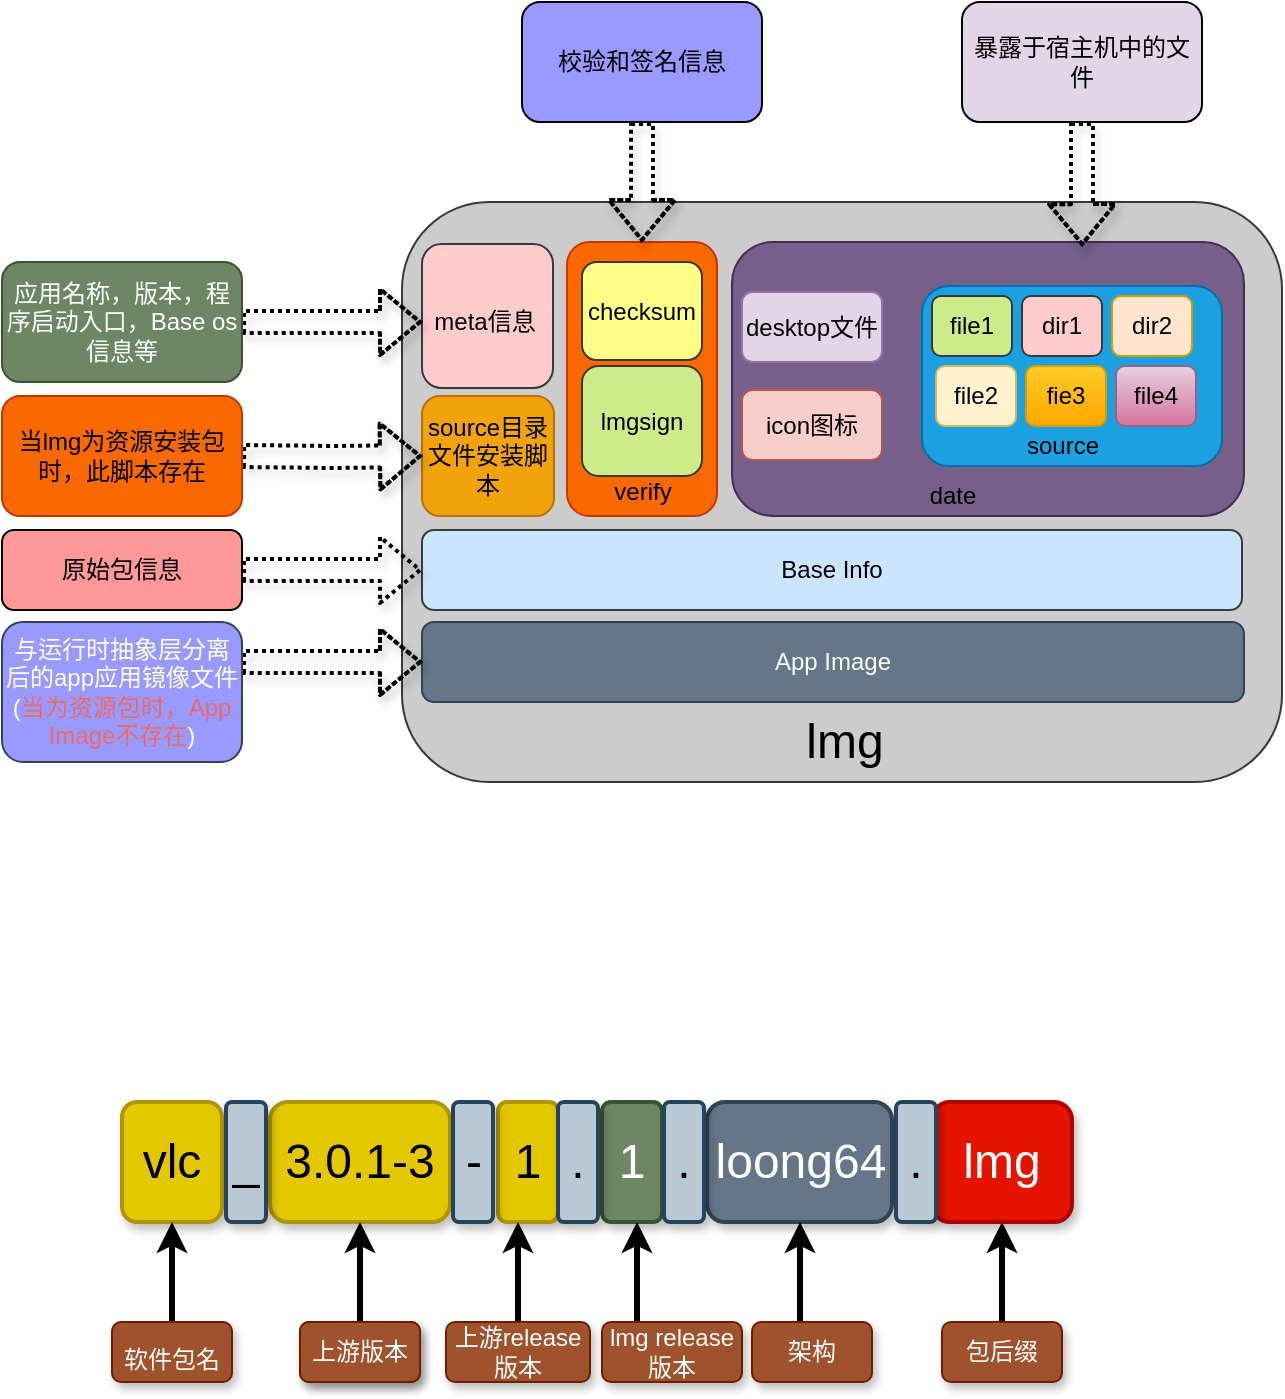 <mxfile version="15.8.6" type="github">
  <diagram id="Ng_SGSZV4RMIjECyI89O" name="第 1 页">
    <mxGraphModel dx="1152" dy="731" grid="1" gridSize="10" guides="1" tooltips="1" connect="1" arrows="1" fold="1" page="1" pageScale="1" pageWidth="827" pageHeight="1169" math="0" shadow="0">
      <root>
        <mxCell id="0" />
        <mxCell id="1" parent="0" />
        <mxCell id="vJngqabf1iKPreX5U7tw-35" value="" style="rounded=1;whiteSpace=wrap;html=1;fillColor=#CCCCCC;strokeColor=#36393d;" parent="1" vertex="1">
          <mxGeometry x="250" y="200" width="440" height="290" as="geometry" />
        </mxCell>
        <mxCell id="vJngqabf1iKPreX5U7tw-36" value="Base Info" style="rounded=1;whiteSpace=wrap;html=1;fillColor=#cce5ff;strokeColor=#36393d;" parent="1" vertex="1">
          <mxGeometry x="260" y="364" width="410" height="40" as="geometry" />
        </mxCell>
        <mxCell id="vJngqabf1iKPreX5U7tw-2" value="App Image" style="rounded=1;whiteSpace=wrap;html=1;fillColor=#647687;strokeColor=#314354;fontColor=#ffffff;" parent="1" vertex="1">
          <mxGeometry x="260" y="410" width="411" height="40" as="geometry" />
        </mxCell>
        <mxCell id="vJngqabf1iKPreX5U7tw-4" value="" style="rounded=1;whiteSpace=wrap;html=1;fillColor=#ffcccc;strokeColor=#36393d;" parent="1" vertex="1">
          <mxGeometry x="260" y="221" width="65.5" height="72" as="geometry" />
        </mxCell>
        <mxCell id="vJngqabf1iKPreX5U7tw-5" value="" style="rounded=1;whiteSpace=wrap;html=1;fillColor=#76608a;strokeColor=#432D57;fontColor=#ffffff;" parent="1" vertex="1">
          <mxGeometry x="415" y="220" width="256" height="137" as="geometry" />
        </mxCell>
        <mxCell id="vJngqabf1iKPreX5U7tw-7" value="meta信息" style="text;html=1;resizable=0;autosize=1;align=center;verticalAlign=middle;points=[];fillColor=none;strokeColor=none;rounded=0;" parent="1" vertex="1">
          <mxGeometry x="255.5" y="250" width="70" height="20" as="geometry" />
        </mxCell>
        <mxCell id="vJngqabf1iKPreX5U7tw-8" value="" style="rounded=1;whiteSpace=wrap;html=1;fillColor=#1ba1e2;strokeColor=#006EAF;fontColor=#ffffff;" parent="1" vertex="1">
          <mxGeometry x="510" y="242" width="150" height="90" as="geometry" />
        </mxCell>
        <mxCell id="vJngqabf1iKPreX5U7tw-10" value="date" style="text;html=1;resizable=0;autosize=1;align=center;verticalAlign=middle;points=[];fillColor=none;strokeColor=none;rounded=0;" parent="1" vertex="1">
          <mxGeometry x="505" y="337" width="40" height="20" as="geometry" />
        </mxCell>
        <mxCell id="vJngqabf1iKPreX5U7tw-12" value="source" style="text;html=1;resizable=0;autosize=1;align=center;verticalAlign=middle;points=[];fillColor=none;strokeColor=none;rounded=0;" parent="1" vertex="1">
          <mxGeometry x="555" y="312" width="50" height="20" as="geometry" />
        </mxCell>
        <mxCell id="vJngqabf1iKPreX5U7tw-13" value="icon图标" style="rounded=1;whiteSpace=wrap;html=1;fillColor=#f8cecc;strokeColor=#b85450;" parent="1" vertex="1">
          <mxGeometry x="420" y="294" width="70" height="35" as="geometry" />
        </mxCell>
        <mxCell id="vJngqabf1iKPreX5U7tw-15" value="desktop文件" style="rounded=1;whiteSpace=wrap;html=1;fillColor=#e1d5e7;strokeColor=#9673a6;" parent="1" vertex="1">
          <mxGeometry x="420" y="245" width="70" height="35" as="geometry" />
        </mxCell>
        <mxCell id="vJngqabf1iKPreX5U7tw-16" value="file1" style="rounded=1;whiteSpace=wrap;html=1;fillColor=#cdeb8b;strokeColor=#36393d;" parent="1" vertex="1">
          <mxGeometry x="515" y="247" width="40" height="30" as="geometry" />
        </mxCell>
        <mxCell id="vJngqabf1iKPreX5U7tw-17" value="dir1" style="rounded=1;whiteSpace=wrap;html=1;fillColor=#ffcccc;strokeColor=#36393d;" parent="1" vertex="1">
          <mxGeometry x="560" y="247" width="40" height="30" as="geometry" />
        </mxCell>
        <mxCell id="vJngqabf1iKPreX5U7tw-18" value="dir2" style="rounded=1;whiteSpace=wrap;html=1;fillColor=#ffe6cc;strokeColor=#d79b00;" parent="1" vertex="1">
          <mxGeometry x="605" y="247" width="40" height="30" as="geometry" />
        </mxCell>
        <mxCell id="vJngqabf1iKPreX5U7tw-22" value="file2" style="rounded=1;whiteSpace=wrap;html=1;fillColor=#fff2cc;strokeColor=#d6b656;" parent="1" vertex="1">
          <mxGeometry x="517" y="282" width="40" height="30" as="geometry" />
        </mxCell>
        <mxCell id="vJngqabf1iKPreX5U7tw-23" value="fie3" style="rounded=1;whiteSpace=wrap;html=1;fillColor=#ffcd28;strokeColor=#d79b00;gradientColor=#ffa500;" parent="1" vertex="1">
          <mxGeometry x="562" y="282" width="40" height="30" as="geometry" />
        </mxCell>
        <mxCell id="vJngqabf1iKPreX5U7tw-24" value="file4" style="rounded=1;whiteSpace=wrap;html=1;fillColor=#e6d0de;gradientColor=#d5739d;strokeColor=#996185;" parent="1" vertex="1">
          <mxGeometry x="607" y="282" width="40" height="30" as="geometry" />
        </mxCell>
        <mxCell id="vJngqabf1iKPreX5U7tw-28" value="source目录文件安装脚本" style="rounded=1;whiteSpace=wrap;html=1;fillColor=#f0a30a;fontColor=#000000;strokeColor=#BD7000;" parent="1" vertex="1">
          <mxGeometry x="260" y="297" width="66" height="60" as="geometry" />
        </mxCell>
        <mxCell id="vJngqabf1iKPreX5U7tw-29" value="" style="rounded=1;whiteSpace=wrap;html=1;fillColor=#fa6800;fontColor=#000000;strokeColor=#C73500;direction=south;" parent="1" vertex="1">
          <mxGeometry x="332.5" y="220" width="75" height="137" as="geometry" />
        </mxCell>
        <mxCell id="vJngqabf1iKPreX5U7tw-30" value="verify" style="text;html=1;resizable=0;autosize=1;align=center;verticalAlign=middle;points=[];fillColor=none;strokeColor=none;rounded=0;" parent="1" vertex="1">
          <mxGeometry x="350" y="335" width="40" height="20" as="geometry" />
        </mxCell>
        <mxCell id="vJngqabf1iKPreX5U7tw-31" value="checksum" style="rounded=1;whiteSpace=wrap;html=1;fillColor=#ffff88;strokeColor=#36393d;" parent="1" vertex="1">
          <mxGeometry x="340" y="230" width="60" height="49" as="geometry" />
        </mxCell>
        <mxCell id="vJngqabf1iKPreX5U7tw-32" value="lmgsign" style="rounded=1;whiteSpace=wrap;html=1;fillColor=#cdeb8b;strokeColor=#36393d;" parent="1" vertex="1">
          <mxGeometry x="340" y="282" width="60" height="55" as="geometry" />
        </mxCell>
        <mxCell id="vJngqabf1iKPreX5U7tw-37" value="&lt;font style=&quot;font-size: 24px&quot;&gt;lmg&lt;/font&gt;" style="text;html=1;resizable=0;autosize=1;align=center;verticalAlign=middle;points=[];fillColor=none;strokeColor=none;rounded=0;" parent="1" vertex="1">
          <mxGeometry x="445.5" y="460" width="50" height="20" as="geometry" />
        </mxCell>
        <mxCell id="vJngqabf1iKPreX5U7tw-68" value="原始包信息" style="rounded=1;whiteSpace=wrap;html=1;fontSize=12;fillColor=#FF9999;" parent="1" vertex="1">
          <mxGeometry x="50" y="364" width="120" height="40" as="geometry" />
        </mxCell>
        <mxCell id="vJngqabf1iKPreX5U7tw-70" value="" style="shape=flexArrow;endArrow=classic;html=1;rounded=1;shadow=1;sketch=0;fontSize=12;strokeWidth=2;fillColor=none;entryX=0;entryY=0.5;entryDx=0;entryDy=0;edgeStyle=orthogonalEdgeStyle;dashed=1;dashPattern=1 1;exitX=1;exitY=0.5;exitDx=0;exitDy=0;" parent="1" source="vJngqabf1iKPreX5U7tw-68" target="vJngqabf1iKPreX5U7tw-36" edge="1">
          <mxGeometry width="50" height="50" relative="1" as="geometry">
            <mxPoint x="150" y="420" as="sourcePoint" />
            <mxPoint x="200" y="370" as="targetPoint" />
          </mxGeometry>
        </mxCell>
        <mxCell id="vJngqabf1iKPreX5U7tw-78" value="" style="edgeStyle=orthogonalEdgeStyle;shape=flexArrow;rounded=1;sketch=0;orthogonalLoop=1;jettySize=auto;html=1;shadow=1;dashed=1;dashPattern=1 1;fontSize=12;strokeWidth=2;fillColor=none;" parent="1" source="vJngqabf1iKPreX5U7tw-74" edge="1">
          <mxGeometry relative="1" as="geometry">
            <mxPoint x="260" y="260" as="targetPoint" />
          </mxGeometry>
        </mxCell>
        <mxCell id="vJngqabf1iKPreX5U7tw-74" value="应用名称，版本，程序启动入口，Base os信息等" style="rounded=1;whiteSpace=wrap;html=1;fontSize=12;fillColor=#6d8764;fontColor=#ffffff;strokeColor=#3A5431;" parent="1" vertex="1">
          <mxGeometry x="50" y="230" width="120" height="60" as="geometry" />
        </mxCell>
        <mxCell id="vJngqabf1iKPreX5U7tw-80" value="" style="edgeStyle=orthogonalEdgeStyle;shape=flexArrow;rounded=1;sketch=0;orthogonalLoop=1;jettySize=auto;html=1;shadow=1;dashed=1;dashPattern=1 1;fontSize=12;strokeWidth=2;fillColor=none;" parent="1" source="vJngqabf1iKPreX5U7tw-79" target="vJngqabf1iKPreX5U7tw-2" edge="1">
          <mxGeometry relative="1" as="geometry">
            <Array as="points">
              <mxPoint x="230" y="430" />
              <mxPoint x="230" y="430" />
            </Array>
          </mxGeometry>
        </mxCell>
        <mxCell id="vJngqabf1iKPreX5U7tw-79" value="&lt;div&gt;与运行时抽象层分离后的app应用镜像文件(&lt;font color=&quot;#EA6B66&quot;&gt;当为资源包时，App Image不存在&lt;/font&gt;)&lt;/div&gt;" style="rounded=1;whiteSpace=wrap;html=1;fontSize=12;fillColor=#9999FF;fontColor=#ffffff;strokeColor=#314354;" parent="1" vertex="1">
          <mxGeometry x="50" y="410" width="120" height="70" as="geometry" />
        </mxCell>
        <mxCell id="vJngqabf1iKPreX5U7tw-82" value="" style="edgeStyle=orthogonalEdgeStyle;shape=flexArrow;rounded=1;sketch=0;orthogonalLoop=1;jettySize=auto;html=1;shadow=1;dashed=1;dashPattern=1 1;fontSize=12;strokeWidth=2;fillColor=none;" parent="1" source="vJngqabf1iKPreX5U7tw-81" edge="1">
          <mxGeometry relative="1" as="geometry">
            <mxPoint x="370" y="220" as="targetPoint" />
          </mxGeometry>
        </mxCell>
        <mxCell id="vJngqabf1iKPreX5U7tw-81" value="校验和签名信息" style="rounded=1;whiteSpace=wrap;html=1;fontSize=12;fillColor=#9999FF;" parent="1" vertex="1">
          <mxGeometry x="310" y="100" width="120" height="60" as="geometry" />
        </mxCell>
        <mxCell id="vJngqabf1iKPreX5U7tw-84" value="" style="edgeStyle=orthogonalEdgeStyle;shape=flexArrow;rounded=1;sketch=0;orthogonalLoop=1;jettySize=auto;html=1;shadow=1;dashed=1;dashPattern=1 1;fontSize=12;strokeWidth=2;fillColor=none;entryX=0.684;entryY=0.015;entryDx=0;entryDy=0;entryPerimeter=0;" parent="1" source="vJngqabf1iKPreX5U7tw-83" target="vJngqabf1iKPreX5U7tw-5" edge="1">
          <mxGeometry relative="1" as="geometry" />
        </mxCell>
        <mxCell id="vJngqabf1iKPreX5U7tw-83" value="暴露于宿主机中的文件" style="rounded=1;whiteSpace=wrap;html=1;fontSize=12;fillColor=#E1D5E7;" parent="1" vertex="1">
          <mxGeometry x="530" y="100" width="120" height="60" as="geometry" />
        </mxCell>
        <mxCell id="vJngqabf1iKPreX5U7tw-89" value="" style="edgeStyle=orthogonalEdgeStyle;shape=flexArrow;rounded=1;sketch=0;orthogonalLoop=1;jettySize=auto;html=1;shadow=1;dashed=1;dashPattern=1 1;fontSize=12;fontColor=none;strokeWidth=2;fillColor=none;" parent="1" target="vJngqabf1iKPreX5U7tw-28" edge="1">
          <mxGeometry relative="1" as="geometry">
            <mxPoint x="170" y="327" as="sourcePoint" />
          </mxGeometry>
        </mxCell>
        <mxCell id="vJngqabf1iKPreX5U7tw-90" value="当lmg为资源安装包时，此脚本存在" style="rounded=1;whiteSpace=wrap;html=1;fontSize=12;fillColor=#fa6800;strokeColor=#C73500;fontColor=#000000;" parent="1" vertex="1">
          <mxGeometry x="50" y="297" width="120" height="60" as="geometry" />
        </mxCell>
        <mxCell id="y6ysvMp0rM8THR1gRx0z-1" value="&lt;font style=&quot;font-size: 24px&quot;&gt;vlc&lt;/font&gt;" style="rounded=1;whiteSpace=wrap;html=1;strokeWidth=2;shadow=1;sketch=0;glass=0;fillColor=#e3c800;strokeColor=#B09500;fontColor=#000000;" parent="1" vertex="1">
          <mxGeometry x="110" y="650" width="50" height="60" as="geometry" />
        </mxCell>
        <mxCell id="y6ysvMp0rM8THR1gRx0z-2" value="&lt;font style=&quot;font-size: 24px&quot;&gt;3.0.1-3&lt;/font&gt;" style="rounded=1;whiteSpace=wrap;html=1;strokeWidth=2;shadow=1;sketch=0;glass=0;fillColor=#e3c800;strokeColor=#B09500;fontColor=#000000;" parent="1" vertex="1">
          <mxGeometry x="184" y="650" width="90" height="60" as="geometry" />
        </mxCell>
        <mxCell id="y6ysvMp0rM8THR1gRx0z-3" value="&lt;font style=&quot;font-size: 24px&quot;&gt;_&lt;/font&gt;" style="rounded=1;whiteSpace=wrap;html=1;strokeWidth=2;shadow=1;sketch=0;glass=0;fillColor=#bac8d3;strokeColor=#23445d;" parent="1" vertex="1">
          <mxGeometry x="162" y="650" width="20" height="60" as="geometry" />
        </mxCell>
        <mxCell id="y6ysvMp0rM8THR1gRx0z-4" value="&lt;font style=&quot;font-size: 24px&quot;&gt;lmg&lt;/font&gt;" style="rounded=1;whiteSpace=wrap;html=1;strokeWidth=2;shadow=1;sketch=0;glass=0;fillColor=#e51400;fontColor=#ffffff;strokeColor=#B20000;" parent="1" vertex="1">
          <mxGeometry x="515" y="650" width="70" height="60" as="geometry" />
        </mxCell>
        <mxCell id="y6ysvMp0rM8THR1gRx0z-6" value="&lt;font style=&quot;font-size: 24px&quot;&gt;1&lt;/font&gt;" style="rounded=1;whiteSpace=wrap;html=1;strokeWidth=2;shadow=1;sketch=0;glass=0;fillColor=#e3c800;strokeColor=#B09500;fontColor=#000000;" parent="1" vertex="1">
          <mxGeometry x="298" y="650" width="30" height="60" as="geometry" />
        </mxCell>
        <mxCell id="y6ysvMp0rM8THR1gRx0z-7" value="&lt;font style=&quot;font-size: 24px&quot;&gt;loong64&lt;/font&gt;" style="rounded=1;whiteSpace=wrap;html=1;strokeWidth=2;shadow=1;sketch=0;glass=0;fillColor=#647687;fontColor=#ffffff;strokeColor=#314354;" parent="1" vertex="1">
          <mxGeometry x="402.5" y="650" width="92.5" height="60" as="geometry" />
        </mxCell>
        <mxCell id="y6ysvMp0rM8THR1gRx0z-8" value="&lt;font style=&quot;font-size: 24px&quot;&gt;1&lt;/font&gt;" style="rounded=1;whiteSpace=wrap;html=1;strokeWidth=2;shadow=1;sketch=0;glass=0;fillColor=#6d8764;strokeColor=#3A5431;fontColor=#ffffff;" parent="1" vertex="1">
          <mxGeometry x="350" y="650" width="30" height="60" as="geometry" />
        </mxCell>
        <mxCell id="y6ysvMp0rM8THR1gRx0z-10" value="&lt;font style=&quot;font-size: 24px&quot;&gt;-&lt;/font&gt;" style="rounded=1;whiteSpace=wrap;html=1;strokeWidth=2;shadow=1;sketch=0;glass=0;fillColor=#bac8d3;strokeColor=#23445d;" parent="1" vertex="1">
          <mxGeometry x="275.5" y="650" width="20" height="60" as="geometry" />
        </mxCell>
        <mxCell id="y6ysvMp0rM8THR1gRx0z-12" value="&lt;font style=&quot;font-size: 24px&quot;&gt;.&lt;/font&gt;" style="rounded=1;whiteSpace=wrap;html=1;strokeWidth=2;shadow=1;sketch=0;glass=0;fillColor=#bac8d3;strokeColor=#23445d;" parent="1" vertex="1">
          <mxGeometry x="328" y="650" width="20" height="60" as="geometry" />
        </mxCell>
        <mxCell id="y6ysvMp0rM8THR1gRx0z-13" value="&lt;font style=&quot;font-size: 24px&quot;&gt;.&lt;/font&gt;" style="rounded=1;whiteSpace=wrap;html=1;strokeWidth=2;shadow=1;sketch=0;glass=0;fillColor=#bac8d3;strokeColor=#23445d;" parent="1" vertex="1">
          <mxGeometry x="381" y="650" width="20" height="60" as="geometry" />
        </mxCell>
        <mxCell id="y6ysvMp0rM8THR1gRx0z-15" value="&lt;font style=&quot;font-size: 24px&quot;&gt;.&lt;/font&gt;" style="rounded=1;whiteSpace=wrap;html=1;strokeWidth=2;shadow=1;sketch=0;glass=0;fillColor=#bac8d3;strokeColor=#23445d;" parent="1" vertex="1">
          <mxGeometry x="497" y="650" width="20" height="60" as="geometry" />
        </mxCell>
        <mxCell id="y6ysvMp0rM8THR1gRx0z-21" value="" style="edgeStyle=orthogonalEdgeStyle;rounded=0;orthogonalLoop=1;jettySize=auto;html=1;fontSize=12;entryX=0.5;entryY=1;entryDx=0;entryDy=0;strokeWidth=3;" parent="1" source="y6ysvMp0rM8THR1gRx0z-19" target="y6ysvMp0rM8THR1gRx0z-1" edge="1">
          <mxGeometry relative="1" as="geometry">
            <Array as="points">
              <mxPoint x="135" y="750" />
              <mxPoint x="135" y="750" />
            </Array>
          </mxGeometry>
        </mxCell>
        <mxCell id="y6ysvMp0rM8THR1gRx0z-19" value="&lt;font style=&quot;font-size: 12px&quot;&gt;软件包名&lt;/font&gt;" style="text;html=1;strokeColor=#6D1F00;fillColor=#a0522d;align=center;verticalAlign=middle;whiteSpace=wrap;rounded=1;shadow=1;glass=0;sketch=0;fontSize=24;fontColor=#ffffff;" parent="1" vertex="1">
          <mxGeometry x="105" y="760" width="60" height="30" as="geometry" />
        </mxCell>
        <mxCell id="y6ysvMp0rM8THR1gRx0z-22" value="" style="edgeStyle=orthogonalEdgeStyle;rounded=0;orthogonalLoop=1;jettySize=auto;html=1;fontSize=12;strokeWidth=3;" parent="1" source="y6ysvMp0rM8THR1gRx0z-20" target="y6ysvMp0rM8THR1gRx0z-2" edge="1">
          <mxGeometry relative="1" as="geometry" />
        </mxCell>
        <mxCell id="y6ysvMp0rM8THR1gRx0z-20" value="上游版本" style="text;html=1;strokeColor=#6D1F00;fillColor=#a0522d;align=center;verticalAlign=middle;whiteSpace=wrap;rounded=1;shadow=1;glass=0;sketch=0;fontSize=12;fontColor=#ffffff;" parent="1" vertex="1">
          <mxGeometry x="199" y="760" width="60" height="30" as="geometry" />
        </mxCell>
        <mxCell id="y6ysvMp0rM8THR1gRx0z-24" value="上游版本" style="text;html=1;strokeColor=#6D1F00;fillColor=#a0522d;align=center;verticalAlign=middle;whiteSpace=wrap;rounded=1;shadow=1;glass=0;sketch=0;fontSize=12;fontColor=#ffffff;" parent="1" vertex="1">
          <mxGeometry x="199" y="760" width="60" height="30" as="geometry" />
        </mxCell>
        <mxCell id="y6ysvMp0rM8THR1gRx0z-26" value="" style="edgeStyle=orthogonalEdgeStyle;rounded=0;orthogonalLoop=1;jettySize=auto;html=1;fontSize=12;strokeWidth=3;entryX=0.5;entryY=1;entryDx=0;entryDy=0;" parent="1" source="y6ysvMp0rM8THR1gRx0z-25" edge="1">
          <mxGeometry relative="1" as="geometry">
            <mxPoint x="308" y="710" as="targetPoint" />
          </mxGeometry>
        </mxCell>
        <mxCell id="y6ysvMp0rM8THR1gRx0z-25" value="上游release版本" style="text;html=1;strokeColor=#6D1F00;fillColor=#a0522d;align=center;verticalAlign=middle;whiteSpace=wrap;rounded=1;shadow=1;glass=0;sketch=0;fontSize=12;fontColor=#ffffff;" parent="1" vertex="1">
          <mxGeometry x="272" y="760" width="72" height="30" as="geometry" />
        </mxCell>
        <mxCell id="y6ysvMp0rM8THR1gRx0z-30" value="" style="edgeStyle=orthogonalEdgeStyle;rounded=0;orthogonalLoop=1;jettySize=auto;html=1;fontSize=12;strokeWidth=3;" parent="1" source="y6ysvMp0rM8THR1gRx0z-27" target="y6ysvMp0rM8THR1gRx0z-7" edge="1">
          <mxGeometry relative="1" as="geometry">
            <Array as="points">
              <mxPoint x="449" y="740" />
              <mxPoint x="449" y="740" />
            </Array>
          </mxGeometry>
        </mxCell>
        <mxCell id="y6ysvMp0rM8THR1gRx0z-27" value="架构" style="text;html=1;strokeColor=#6D1F00;fillColor=#a0522d;align=center;verticalAlign=middle;whiteSpace=wrap;rounded=1;shadow=1;glass=0;sketch=0;fontSize=12;fontColor=#ffffff;" parent="1" vertex="1">
          <mxGeometry x="425" y="760" width="60" height="30" as="geometry" />
        </mxCell>
        <mxCell id="y6ysvMp0rM8THR1gRx0z-29" value="" style="edgeStyle=orthogonalEdgeStyle;rounded=0;orthogonalLoop=1;jettySize=auto;html=1;fontSize=12;strokeWidth=3;entryX=0.75;entryY=1;entryDx=0;entryDy=0;" parent="1" edge="1">
          <mxGeometry relative="1" as="geometry">
            <mxPoint x="367.5" y="760" as="sourcePoint" />
            <mxPoint x="367.5" y="710" as="targetPoint" />
            <Array as="points">
              <mxPoint x="368" y="735" />
            </Array>
          </mxGeometry>
        </mxCell>
        <mxCell id="y6ysvMp0rM8THR1gRx0z-28" value="lmg release版本" style="text;html=1;strokeColor=#6D1F00;fillColor=#a0522d;align=center;verticalAlign=middle;whiteSpace=wrap;rounded=1;shadow=1;glass=0;sketch=0;fontSize=12;fontColor=#ffffff;" parent="1" vertex="1">
          <mxGeometry x="350" y="760" width="70" height="30" as="geometry" />
        </mxCell>
        <mxCell id="y6ysvMp0rM8THR1gRx0z-33" style="edgeStyle=orthogonalEdgeStyle;rounded=0;orthogonalLoop=1;jettySize=auto;html=1;entryX=0.5;entryY=1;entryDx=0;entryDy=0;fontSize=12;strokeWidth=3;" parent="1" source="y6ysvMp0rM8THR1gRx0z-31" target="y6ysvMp0rM8THR1gRx0z-4" edge="1">
          <mxGeometry relative="1" as="geometry" />
        </mxCell>
        <mxCell id="y6ysvMp0rM8THR1gRx0z-31" value="包后缀" style="text;html=1;strokeColor=#6D1F00;fillColor=#a0522d;align=center;verticalAlign=middle;whiteSpace=wrap;rounded=1;shadow=1;glass=0;sketch=0;fontSize=12;fontColor=#ffffff;" parent="1" vertex="1">
          <mxGeometry x="520" y="760" width="60" height="30" as="geometry" />
        </mxCell>
      </root>
    </mxGraphModel>
  </diagram>
</mxfile>
